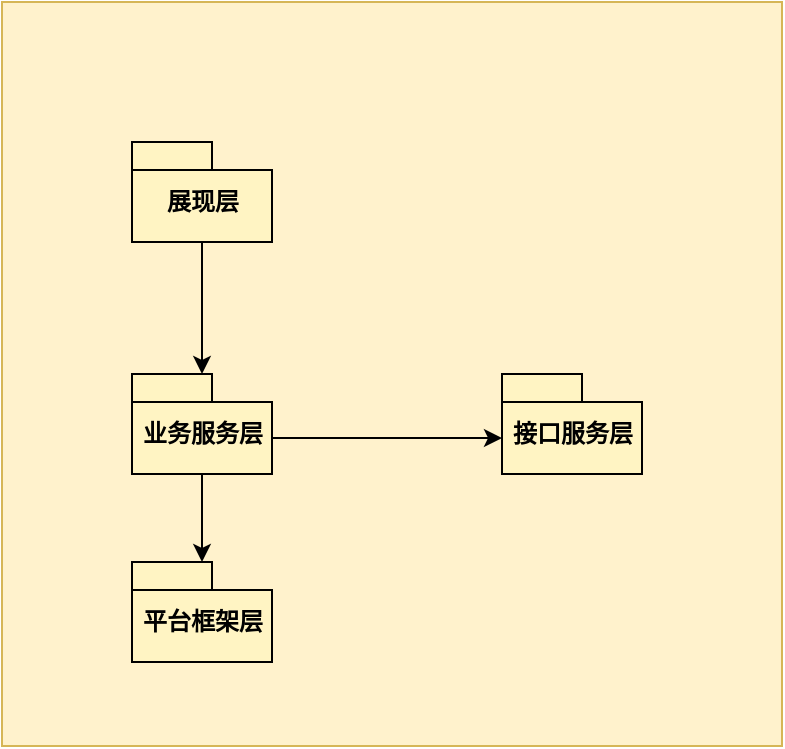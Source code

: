 <mxfile version="10.8.4" type="github"><diagram id="iA6uS2Lo64AretyWCGBV" name="Page-1"><mxGraphModel dx="778" dy="492" grid="1" gridSize="10" guides="1" tooltips="1" connect="1" arrows="1" fold="1" page="1" pageScale="1" pageWidth="827" pageHeight="1169" math="0" shadow="0"><root><mxCell id="0"/><mxCell id="1" parent="0"/><mxCell id="RlclRGwonEbI07mDuy6S-1" value="" style="rounded=0;whiteSpace=wrap;html=1;fillColor=#fff2cc;strokeColor=#d6b656;" vertex="1" parent="1"><mxGeometry x="520" y="540" width="390" height="372" as="geometry"/></mxCell><mxCell id="RlclRGwonEbI07mDuy6S-22" style="edgeStyle=orthogonalEdgeStyle;rounded=0;orthogonalLoop=1;jettySize=auto;html=1;exitX=0.5;exitY=1;exitDx=0;exitDy=0;exitPerimeter=0;" edge="1" parent="1" source="RlclRGwonEbI07mDuy6S-15" target="RlclRGwonEbI07mDuy6S-16"><mxGeometry relative="1" as="geometry"/></mxCell><mxCell id="RlclRGwonEbI07mDuy6S-15" value="展现层" style="shape=folder;fontStyle=1;spacingTop=10;tabWidth=40;tabHeight=14;tabPosition=left;html=1;fillColor=#FFF4C3;" vertex="1" parent="1"><mxGeometry x="585" y="610" width="70" height="50" as="geometry"/></mxCell><mxCell id="RlclRGwonEbI07mDuy6S-25" style="edgeStyle=orthogonalEdgeStyle;rounded=0;orthogonalLoop=1;jettySize=auto;html=1;exitX=0.5;exitY=1;exitDx=0;exitDy=0;exitPerimeter=0;" edge="1" parent="1" source="RlclRGwonEbI07mDuy6S-16" target="RlclRGwonEbI07mDuy6S-19"><mxGeometry relative="1" as="geometry"/></mxCell><mxCell id="RlclRGwonEbI07mDuy6S-26" style="edgeStyle=orthogonalEdgeStyle;rounded=0;orthogonalLoop=1;jettySize=auto;html=1;exitX=0;exitY=0;exitDx=70;exitDy=32;exitPerimeter=0;entryX=0;entryY=0;entryDx=0;entryDy=32;entryPerimeter=0;" edge="1" parent="1" source="RlclRGwonEbI07mDuy6S-16" target="RlclRGwonEbI07mDuy6S-21"><mxGeometry relative="1" as="geometry"/></mxCell><mxCell id="RlclRGwonEbI07mDuy6S-16" value="业务服务层" style="shape=folder;fontStyle=1;spacingTop=10;tabWidth=40;tabHeight=14;tabPosition=left;html=1;fillColor=#FFF4C3;" vertex="1" parent="1"><mxGeometry x="585" y="726" width="70" height="50" as="geometry"/></mxCell><mxCell id="RlclRGwonEbI07mDuy6S-19" value="平台框架层" style="shape=folder;fontStyle=1;spacingTop=10;tabWidth=40;tabHeight=14;tabPosition=left;html=1;fillColor=#FFF4C3;" vertex="1" parent="1"><mxGeometry x="585" y="820" width="70" height="50" as="geometry"/></mxCell><mxCell id="RlclRGwonEbI07mDuy6S-21" value="接口服务层" style="shape=folder;fontStyle=1;spacingTop=10;tabWidth=40;tabHeight=14;tabPosition=left;html=1;fillColor=#FFF4C3;" vertex="1" parent="1"><mxGeometry x="770" y="726" width="70" height="50" as="geometry"/></mxCell></root></mxGraphModel></diagram></mxfile>